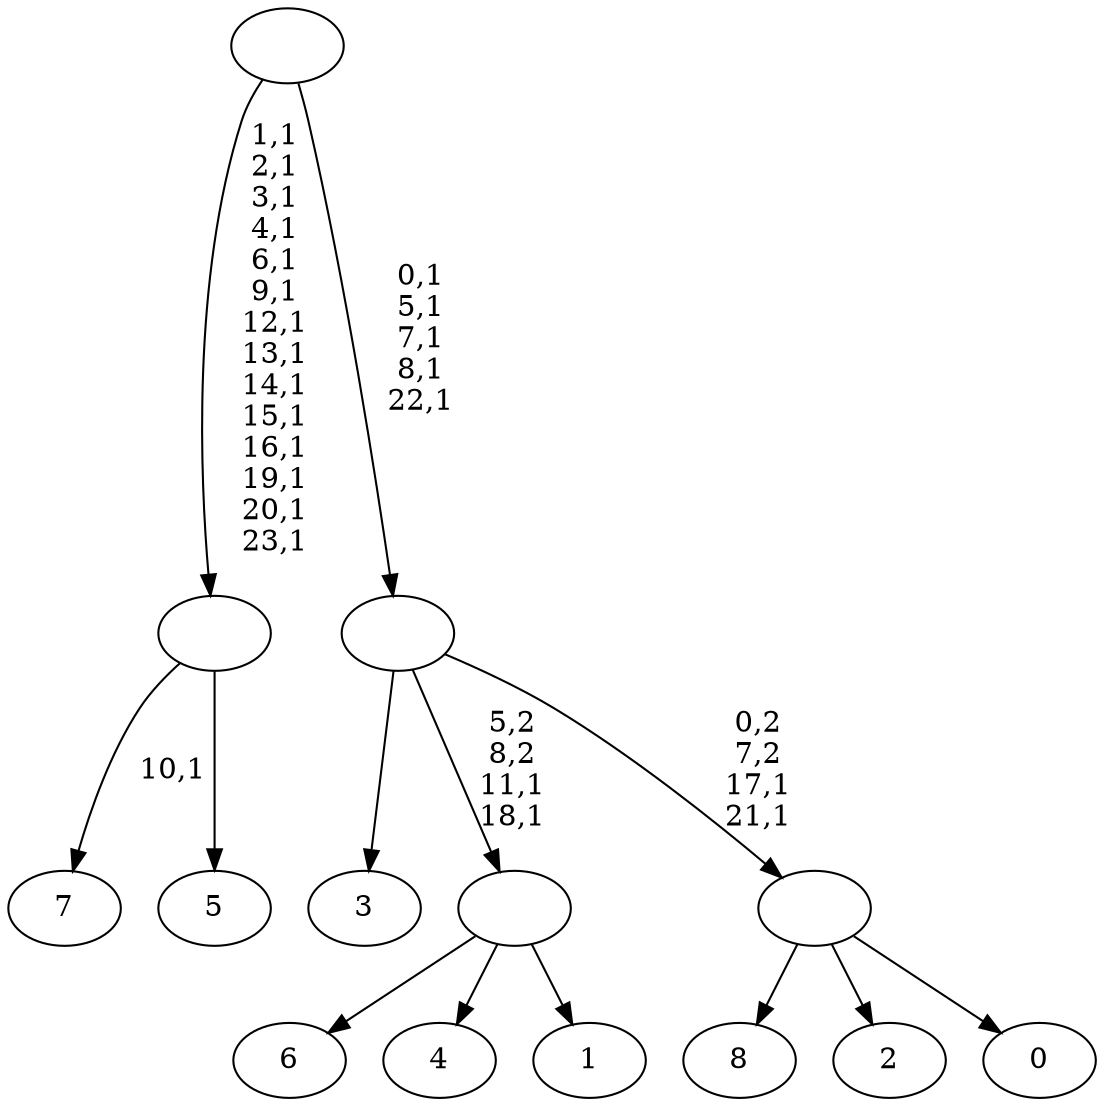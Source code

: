 digraph T {
	33 [label="8"]
	32 [label="7"]
	30 [label="6"]
	29 [label="5"]
	28 [label=""]
	14 [label="4"]
	13 [label="3"]
	12 [label="2"]
	11 [label="1"]
	10 [label=""]
	8 [label="0"]
	7 [label=""]
	5 [label=""]
	0 [label=""]
	28 -> 32 [label="10,1"]
	28 -> 29 [label=""]
	10 -> 30 [label=""]
	10 -> 14 [label=""]
	10 -> 11 [label=""]
	7 -> 33 [label=""]
	7 -> 12 [label=""]
	7 -> 8 [label=""]
	5 -> 7 [label="0,2\n7,2\n17,1\n21,1"]
	5 -> 10 [label="5,2\n8,2\n11,1\n18,1"]
	5 -> 13 [label=""]
	0 -> 5 [label="0,1\n5,1\n7,1\n8,1\n22,1"]
	0 -> 28 [label="1,1\n2,1\n3,1\n4,1\n6,1\n9,1\n12,1\n13,1\n14,1\n15,1\n16,1\n19,1\n20,1\n23,1"]
}

